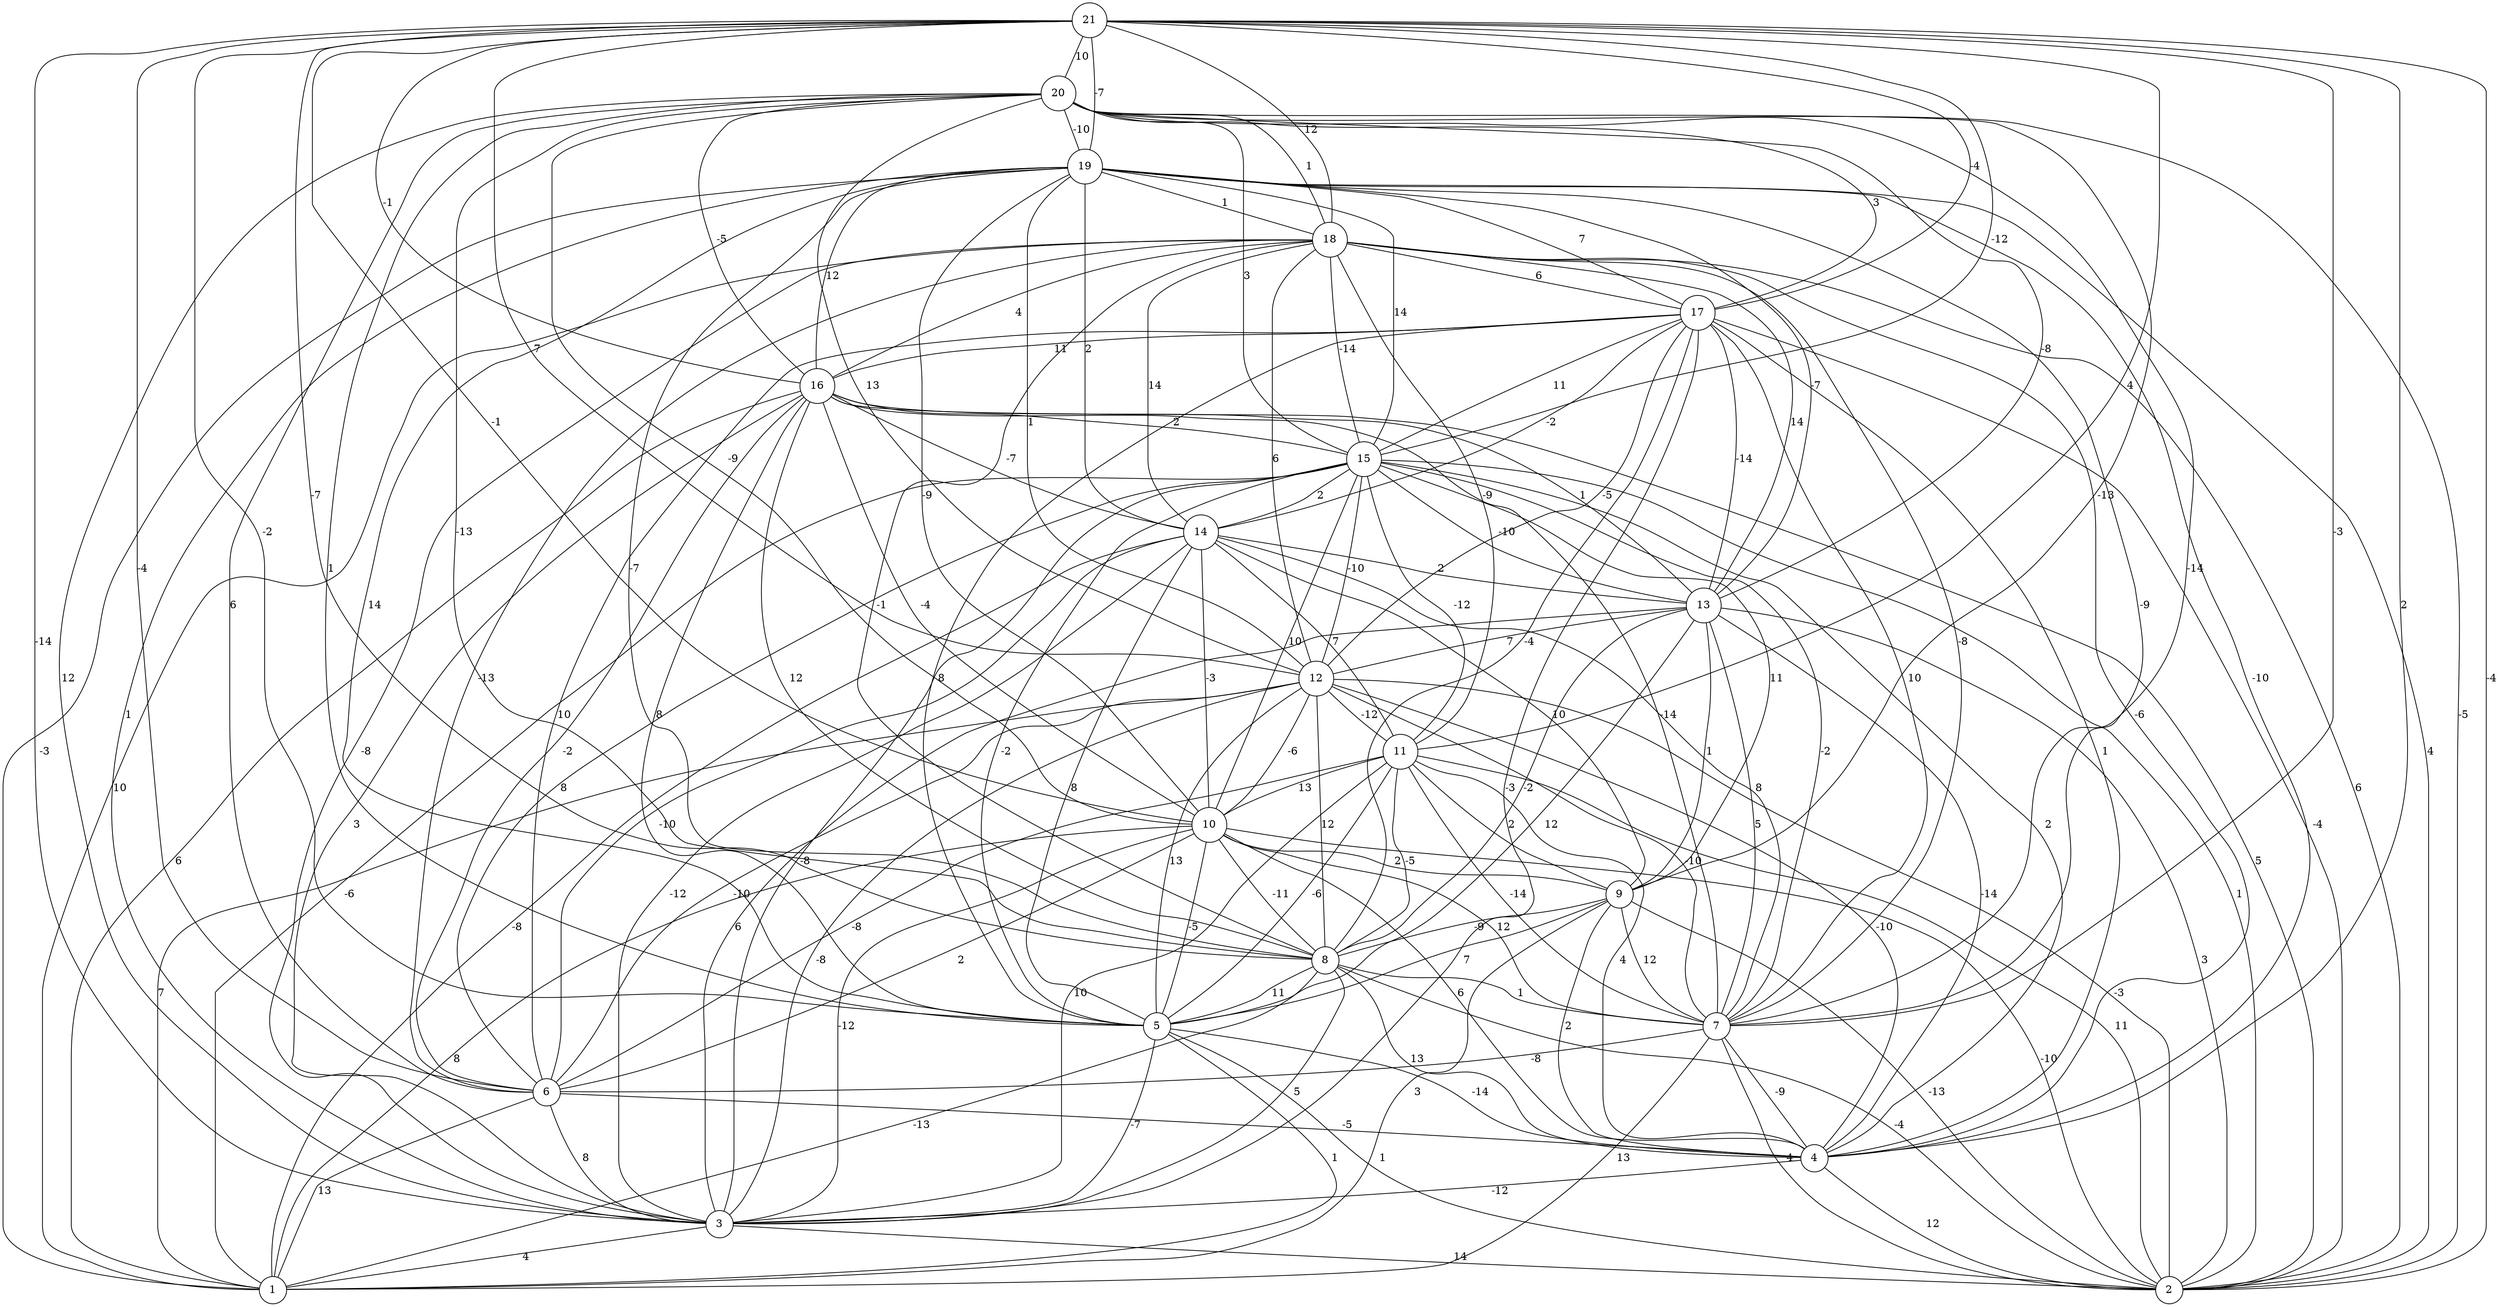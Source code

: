 graph { 
	 fontname="Helvetica,Arial,sans-serif" 
	 node [shape = circle]; 
	 21 -- 2 [label = "-4"];
	 21 -- 3 [label = "-14"];
	 21 -- 4 [label = "2"];
	 21 -- 5 [label = "-2"];
	 21 -- 6 [label = "-4"];
	 21 -- 7 [label = "-3"];
	 21 -- 8 [label = "-7"];
	 21 -- 10 [label = "-1"];
	 21 -- 11 [label = "4"];
	 21 -- 12 [label = "7"];
	 21 -- 15 [label = "-12"];
	 21 -- 16 [label = "-1"];
	 21 -- 17 [label = "-4"];
	 21 -- 18 [label = "12"];
	 21 -- 19 [label = "-7"];
	 21 -- 20 [label = "10"];
	 20 -- 2 [label = "-5"];
	 20 -- 3 [label = "12"];
	 20 -- 5 [label = "1"];
	 20 -- 6 [label = "6"];
	 20 -- 7 [label = "-14"];
	 20 -- 8 [label = "-13"];
	 20 -- 9 [label = "-13"];
	 20 -- 10 [label = "-9"];
	 20 -- 12 [label = "13"];
	 20 -- 13 [label = "-8"];
	 20 -- 15 [label = "3"];
	 20 -- 16 [label = "-5"];
	 20 -- 17 [label = "3"];
	 20 -- 18 [label = "1"];
	 20 -- 19 [label = "-10"];
	 19 -- 1 [label = "-3"];
	 19 -- 2 [label = "4"];
	 19 -- 3 [label = "1"];
	 19 -- 4 [label = "-10"];
	 19 -- 5 [label = "14"];
	 19 -- 7 [label = "-9"];
	 19 -- 8 [label = "-7"];
	 19 -- 10 [label = "-9"];
	 19 -- 12 [label = "1"];
	 19 -- 13 [label = "-7"];
	 19 -- 14 [label = "2"];
	 19 -- 15 [label = "14"];
	 19 -- 16 [label = "12"];
	 19 -- 17 [label = "7"];
	 19 -- 18 [label = "1"];
	 18 -- 1 [label = "10"];
	 18 -- 2 [label = "6"];
	 18 -- 3 [label = "-8"];
	 18 -- 4 [label = "-6"];
	 18 -- 6 [label = "-13"];
	 18 -- 7 [label = "-8"];
	 18 -- 8 [label = "-1"];
	 18 -- 11 [label = "-9"];
	 18 -- 12 [label = "6"];
	 18 -- 13 [label = "14"];
	 18 -- 14 [label = "14"];
	 18 -- 15 [label = "-14"];
	 18 -- 16 [label = "4"];
	 18 -- 17 [label = "6"];
	 17 -- 2 [label = "-4"];
	 17 -- 3 [label = "-3"];
	 17 -- 4 [label = "1"];
	 17 -- 5 [label = "8"];
	 17 -- 6 [label = "10"];
	 17 -- 7 [label = "10"];
	 17 -- 8 [label = "-4"];
	 17 -- 12 [label = "-5"];
	 17 -- 13 [label = "-14"];
	 17 -- 14 [label = "-2"];
	 17 -- 15 [label = "11"];
	 17 -- 16 [label = "11"];
	 16 -- 1 [label = "6"];
	 16 -- 2 [label = "5"];
	 16 -- 3 [label = "3"];
	 16 -- 5 [label = "8"];
	 16 -- 6 [label = "-2"];
	 16 -- 7 [label = "-14"];
	 16 -- 8 [label = "12"];
	 16 -- 10 [label = "-4"];
	 16 -- 13 [label = "1"];
	 16 -- 14 [label = "-7"];
	 16 -- 15 [label = "2"];
	 15 -- 1 [label = "-6"];
	 15 -- 2 [label = "1"];
	 15 -- 3 [label = "-8"];
	 15 -- 4 [label = "2"];
	 15 -- 5 [label = "-2"];
	 15 -- 6 [label = "8"];
	 15 -- 7 [label = "-2"];
	 15 -- 9 [label = "11"];
	 15 -- 10 [label = "10"];
	 15 -- 11 [label = "-12"];
	 15 -- 12 [label = "-10"];
	 15 -- 13 [label = "-10"];
	 15 -- 14 [label = "2"];
	 14 -- 1 [label = "-8"];
	 14 -- 3 [label = "-12"];
	 14 -- 5 [label = "8"];
	 14 -- 6 [label = "-10"];
	 14 -- 7 [label = "8"];
	 14 -- 9 [label = "10"];
	 14 -- 10 [label = "-3"];
	 14 -- 11 [label = "7"];
	 14 -- 13 [label = "2"];
	 13 -- 2 [label = "3"];
	 13 -- 3 [label = "6"];
	 13 -- 4 [label = "-14"];
	 13 -- 5 [label = "12"];
	 13 -- 7 [label = "5"];
	 13 -- 8 [label = "-2"];
	 13 -- 9 [label = "1"];
	 13 -- 12 [label = "7"];
	 12 -- 1 [label = "7"];
	 12 -- 2 [label = "-3"];
	 12 -- 3 [label = "-8"];
	 12 -- 4 [label = "-10"];
	 12 -- 5 [label = "13"];
	 12 -- 6 [label = "-10"];
	 12 -- 7 [label = "-10"];
	 12 -- 8 [label = "12"];
	 12 -- 10 [label = "-6"];
	 12 -- 11 [label = "-12"];
	 11 -- 2 [label = "11"];
	 11 -- 3 [label = "10"];
	 11 -- 4 [label = "4"];
	 11 -- 5 [label = "-6"];
	 11 -- 6 [label = "-8"];
	 11 -- 7 [label = "-14"];
	 11 -- 8 [label = "-5"];
	 11 -- 9 [label = "2"];
	 11 -- 10 [label = "13"];
	 10 -- 1 [label = "8"];
	 10 -- 2 [label = "-10"];
	 10 -- 3 [label = "-12"];
	 10 -- 4 [label = "6"];
	 10 -- 5 [label = "-5"];
	 10 -- 6 [label = "2"];
	 10 -- 7 [label = "12"];
	 10 -- 8 [label = "-11"];
	 10 -- 9 [label = "2"];
	 9 -- 1 [label = "3"];
	 9 -- 2 [label = "-13"];
	 9 -- 4 [label = "2"];
	 9 -- 5 [label = "7"];
	 9 -- 7 [label = "12"];
	 9 -- 8 [label = "-9"];
	 8 -- 1 [label = "-13"];
	 8 -- 2 [label = "-4"];
	 8 -- 3 [label = "5"];
	 8 -- 4 [label = "13"];
	 8 -- 5 [label = "11"];
	 8 -- 7 [label = "1"];
	 7 -- 1 [label = "13"];
	 7 -- 2 [label = "4"];
	 7 -- 4 [label = "-9"];
	 7 -- 6 [label = "-8"];
	 6 -- 1 [label = "13"];
	 6 -- 3 [label = "8"];
	 6 -- 4 [label = "-5"];
	 5 -- 1 [label = "1"];
	 5 -- 2 [label = "1"];
	 5 -- 3 [label = "-7"];
	 5 -- 4 [label = "-14"];
	 4 -- 2 [label = "12"];
	 4 -- 3 [label = "-12"];
	 3 -- 1 [label = "4"];
	 3 -- 2 [label = "14"];
	 1;
	 2;
	 3;
	 4;
	 5;
	 6;
	 7;
	 8;
	 9;
	 10;
	 11;
	 12;
	 13;
	 14;
	 15;
	 16;
	 17;
	 18;
	 19;
	 20;
	 21;
}
